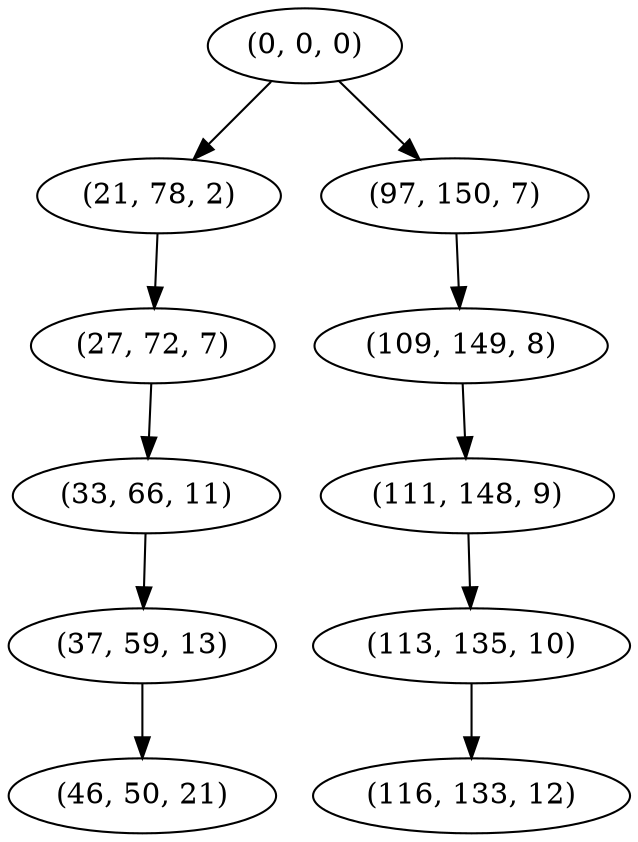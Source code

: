 digraph tree {
    "(0, 0, 0)";
    "(21, 78, 2)";
    "(27, 72, 7)";
    "(33, 66, 11)";
    "(37, 59, 13)";
    "(46, 50, 21)";
    "(97, 150, 7)";
    "(109, 149, 8)";
    "(111, 148, 9)";
    "(113, 135, 10)";
    "(116, 133, 12)";
    "(0, 0, 0)" -> "(21, 78, 2)";
    "(0, 0, 0)" -> "(97, 150, 7)";
    "(21, 78, 2)" -> "(27, 72, 7)";
    "(27, 72, 7)" -> "(33, 66, 11)";
    "(33, 66, 11)" -> "(37, 59, 13)";
    "(37, 59, 13)" -> "(46, 50, 21)";
    "(97, 150, 7)" -> "(109, 149, 8)";
    "(109, 149, 8)" -> "(111, 148, 9)";
    "(111, 148, 9)" -> "(113, 135, 10)";
    "(113, 135, 10)" -> "(116, 133, 12)";
}
